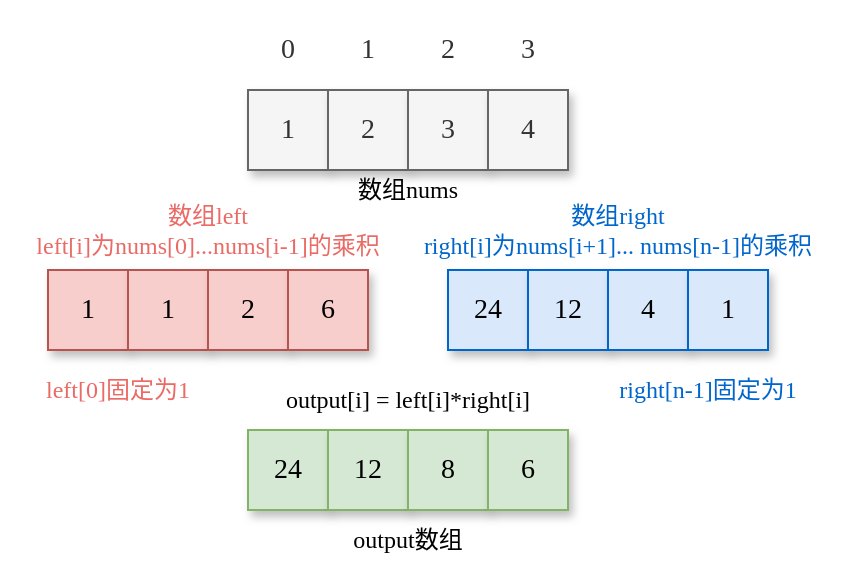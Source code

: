 <mxfile version="16.4.3" type="github">
  <diagram id="o-Pv2bOJUapB-mpDfF4H" name="第 1 页">
    <mxGraphModel dx="834" dy="446" grid="1" gridSize="10" guides="1" tooltips="1" connect="1" arrows="1" fold="1" page="1" pageScale="1" pageWidth="827" pageHeight="1169" background="#ffffff" math="0" shadow="0">
      <root>
        <mxCell id="0" />
        <mxCell id="1" parent="0" />
        <mxCell id="xrh3ME3UnnU4ar3DCZTJ-1" value="&lt;font style=&quot;font-size: 14px&quot; face=&quot;Comic Sans MS&quot;&gt;1&lt;/font&gt;" style="rounded=0;whiteSpace=wrap;html=1;fillColor=#f5f5f5;strokeColor=#666666;fontColor=#333333;shadow=1;" vertex="1" parent="1">
          <mxGeometry x="340" y="110" width="40" height="40" as="geometry" />
        </mxCell>
        <mxCell id="xrh3ME3UnnU4ar3DCZTJ-2" value="&lt;font style=&quot;font-size: 14px&quot; face=&quot;Comic Sans MS&quot;&gt;2&lt;/font&gt;" style="rounded=0;whiteSpace=wrap;html=1;fillColor=#f5f5f5;strokeColor=#666666;fontColor=#333333;shadow=1;" vertex="1" parent="1">
          <mxGeometry x="380" y="110" width="40" height="40" as="geometry" />
        </mxCell>
        <mxCell id="xrh3ME3UnnU4ar3DCZTJ-3" value="&lt;font style=&quot;font-size: 14px&quot; face=&quot;Comic Sans MS&quot;&gt;3&lt;/font&gt;" style="rounded=0;whiteSpace=wrap;html=1;fillColor=#f5f5f5;strokeColor=#666666;fontColor=#333333;shadow=1;" vertex="1" parent="1">
          <mxGeometry x="420" y="110" width="40" height="40" as="geometry" />
        </mxCell>
        <mxCell id="xrh3ME3UnnU4ar3DCZTJ-4" value="&lt;font style=&quot;font-size: 14px&quot; face=&quot;Comic Sans MS&quot;&gt;4&lt;/font&gt;" style="rounded=0;whiteSpace=wrap;html=1;fillColor=#f5f5f5;strokeColor=#666666;fontColor=#333333;shadow=1;" vertex="1" parent="1">
          <mxGeometry x="460" y="110" width="40" height="40" as="geometry" />
        </mxCell>
        <mxCell id="xrh3ME3UnnU4ar3DCZTJ-9" value="&lt;font style=&quot;font-size: 14px&quot; face=&quot;Comic Sans MS&quot;&gt;1&lt;/font&gt;" style="rounded=0;whiteSpace=wrap;html=1;fillColor=#f8cecc;strokeColor=#b85450;shadow=1;" vertex="1" parent="1">
          <mxGeometry x="240" y="200" width="40" height="40" as="geometry" />
        </mxCell>
        <mxCell id="xrh3ME3UnnU4ar3DCZTJ-10" value="&lt;font style=&quot;font-size: 14px&quot; face=&quot;Comic Sans MS&quot;&gt;1&lt;/font&gt;" style="rounded=0;whiteSpace=wrap;html=1;fillColor=#f8cecc;strokeColor=#b85450;shadow=1;" vertex="1" parent="1">
          <mxGeometry x="280" y="200" width="40" height="40" as="geometry" />
        </mxCell>
        <mxCell id="xrh3ME3UnnU4ar3DCZTJ-11" value="&lt;font style=&quot;font-size: 14px&quot; face=&quot;Comic Sans MS&quot;&gt;2&lt;/font&gt;" style="rounded=0;whiteSpace=wrap;html=1;fillColor=#f8cecc;strokeColor=#b85450;shadow=1;" vertex="1" parent="1">
          <mxGeometry x="320" y="200" width="40" height="40" as="geometry" />
        </mxCell>
        <mxCell id="xrh3ME3UnnU4ar3DCZTJ-12" value="&lt;font style=&quot;font-size: 14px&quot; face=&quot;Comic Sans MS&quot;&gt;6&lt;/font&gt;" style="rounded=0;whiteSpace=wrap;html=1;fillColor=#f8cecc;strokeColor=#b85450;shadow=1;" vertex="1" parent="1">
          <mxGeometry x="360" y="200" width="40" height="40" as="geometry" />
        </mxCell>
        <mxCell id="xrh3ME3UnnU4ar3DCZTJ-13" value="&lt;font style=&quot;font-size: 14px&quot; face=&quot;Comic Sans MS&quot;&gt;24&lt;/font&gt;" style="rounded=0;whiteSpace=wrap;html=1;fillColor=#dae8fc;strokeColor=#0066CC;shadow=1;" vertex="1" parent="1">
          <mxGeometry x="440" y="200" width="40" height="40" as="geometry" />
        </mxCell>
        <mxCell id="xrh3ME3UnnU4ar3DCZTJ-14" value="&lt;font style=&quot;font-size: 14px&quot; face=&quot;Comic Sans MS&quot;&gt;12&lt;/font&gt;" style="rounded=0;whiteSpace=wrap;html=1;fillColor=#dae8fc;strokeColor=#0066CC;shadow=1;" vertex="1" parent="1">
          <mxGeometry x="480" y="200" width="40" height="40" as="geometry" />
        </mxCell>
        <mxCell id="xrh3ME3UnnU4ar3DCZTJ-15" value="&lt;font style=&quot;font-size: 14px&quot; face=&quot;Comic Sans MS&quot;&gt;4&lt;/font&gt;" style="rounded=0;whiteSpace=wrap;html=1;fillColor=#dae8fc;strokeColor=#0066CC;shadow=1;" vertex="1" parent="1">
          <mxGeometry x="520" y="200" width="40" height="40" as="geometry" />
        </mxCell>
        <mxCell id="xrh3ME3UnnU4ar3DCZTJ-16" value="&lt;font style=&quot;font-size: 14px&quot; face=&quot;Comic Sans MS&quot;&gt;1&lt;/font&gt;" style="rounded=0;whiteSpace=wrap;html=1;fillColor=#dae8fc;strokeColor=#0066CC;shadow=1;" vertex="1" parent="1">
          <mxGeometry x="560" y="200" width="40" height="40" as="geometry" />
        </mxCell>
        <mxCell id="xrh3ME3UnnU4ar3DCZTJ-17" value="&lt;font style=&quot;font-size: 14px&quot; face=&quot;Comic Sans MS&quot;&gt;24&lt;/font&gt;" style="rounded=0;whiteSpace=wrap;html=1;fillColor=#d5e8d4;strokeColor=#82b366;shadow=1;" vertex="1" parent="1">
          <mxGeometry x="340" y="280" width="40" height="40" as="geometry" />
        </mxCell>
        <mxCell id="xrh3ME3UnnU4ar3DCZTJ-18" value="&lt;font style=&quot;font-size: 14px&quot; face=&quot;Comic Sans MS&quot;&gt;12&lt;/font&gt;" style="rounded=0;whiteSpace=wrap;html=1;fillColor=#d5e8d4;strokeColor=#82b366;shadow=1;" vertex="1" parent="1">
          <mxGeometry x="380" y="280" width="40" height="40" as="geometry" />
        </mxCell>
        <mxCell id="xrh3ME3UnnU4ar3DCZTJ-19" value="&lt;font style=&quot;font-size: 14px&quot; face=&quot;Comic Sans MS&quot;&gt;8&lt;/font&gt;" style="rounded=0;whiteSpace=wrap;html=1;fillColor=#d5e8d4;strokeColor=#82b366;shadow=1;" vertex="1" parent="1">
          <mxGeometry x="420" y="280" width="40" height="40" as="geometry" />
        </mxCell>
        <mxCell id="xrh3ME3UnnU4ar3DCZTJ-20" value="&lt;font style=&quot;font-size: 14px&quot; face=&quot;Comic Sans MS&quot;&gt;6&lt;/font&gt;" style="rounded=0;whiteSpace=wrap;html=1;fillColor=#d5e8d4;strokeColor=#82b366;shadow=1;" vertex="1" parent="1">
          <mxGeometry x="460" y="280" width="40" height="40" as="geometry" />
        </mxCell>
        <mxCell id="xrh3ME3UnnU4ar3DCZTJ-32" value="&lt;font style=&quot;font-size: 14px&quot; face=&quot;Comic Sans MS&quot;&gt;0&lt;/font&gt;" style="rounded=0;whiteSpace=wrap;html=1;fillColor=#f5f5f5;strokeColor=#666666;fontColor=#333333;shadow=1;opacity=0;" vertex="1" parent="1">
          <mxGeometry x="340" y="70" width="40" height="40" as="geometry" />
        </mxCell>
        <mxCell id="xrh3ME3UnnU4ar3DCZTJ-33" value="&lt;font style=&quot;font-size: 14px&quot; face=&quot;Comic Sans MS&quot;&gt;1&lt;/font&gt;" style="rounded=0;whiteSpace=wrap;html=1;fillColor=#f5f5f5;strokeColor=#666666;fontColor=#333333;shadow=1;opacity=0;" vertex="1" parent="1">
          <mxGeometry x="380" y="70" width="40" height="40" as="geometry" />
        </mxCell>
        <mxCell id="xrh3ME3UnnU4ar3DCZTJ-34" value="&lt;font style=&quot;font-size: 14px&quot; face=&quot;Comic Sans MS&quot;&gt;2&lt;/font&gt;" style="rounded=0;whiteSpace=wrap;html=1;fillColor=#f5f5f5;strokeColor=#666666;fontColor=#333333;shadow=1;opacity=0;" vertex="1" parent="1">
          <mxGeometry x="420" y="70" width="40" height="40" as="geometry" />
        </mxCell>
        <mxCell id="xrh3ME3UnnU4ar3DCZTJ-35" value="&lt;font style=&quot;font-size: 14px&quot; face=&quot;Comic Sans MS&quot;&gt;3&lt;/font&gt;" style="rounded=0;whiteSpace=wrap;html=1;fillColor=#f5f5f5;strokeColor=#666666;fontColor=#333333;shadow=1;opacity=0;" vertex="1" parent="1">
          <mxGeometry x="460" y="70" width="40" height="40" as="geometry" />
        </mxCell>
        <mxCell id="xrh3ME3UnnU4ar3DCZTJ-36" value="数组left&lt;br&gt;left[i]为&lt;span&gt;nums&lt;/span&gt;&lt;span&gt;[0]...&lt;/span&gt;&lt;span&gt;nums&lt;/span&gt;&lt;span&gt;[i-1]的乘积&lt;/span&gt;&lt;div class=&quot;okr-block-clipboard&quot;&gt;&lt;/div&gt;" style="text;html=1;strokeColor=none;fillColor=none;align=center;verticalAlign=middle;whiteSpace=wrap;rounded=0;shadow=1;fontFamily=Comic Sans MS;fontSize=12;fontColor=#EA6B66;opacity=0;" vertex="1" parent="1">
          <mxGeometry x="220" y="160" width="200" height="40" as="geometry" />
        </mxCell>
        <mxCell id="xrh3ME3UnnU4ar3DCZTJ-37" value="&lt;font color=&quot;#0066cc&quot;&gt;数组right&lt;br&gt;right[i]为&lt;span&gt;nums&lt;/span&gt;[i+1]...&amp;nbsp;&lt;span&gt;nums&lt;/span&gt;[n-1]的乘积&lt;/font&gt;" style="text;html=1;strokeColor=none;fillColor=none;align=center;verticalAlign=middle;whiteSpace=wrap;rounded=0;shadow=1;fontFamily=Comic Sans MS;fontSize=12;fontColor=#EA6B66;opacity=0;" vertex="1" parent="1">
          <mxGeometry x="420" y="160" width="210" height="40" as="geometry" />
        </mxCell>
        <mxCell id="xrh3ME3UnnU4ar3DCZTJ-38" value="&lt;div class=&quot;okr-block-clipboard&quot;&gt;&lt;/div&gt;&lt;font color=&quot;#000000&quot;&gt;&lt;span&gt;output&lt;/span&gt;数组&lt;/font&gt;" style="text;html=1;strokeColor=none;fillColor=none;align=center;verticalAlign=middle;whiteSpace=wrap;rounded=0;shadow=1;fontFamily=Comic Sans MS;fontSize=12;fontColor=#7EA6E0;opacity=0;" vertex="1" parent="1">
          <mxGeometry x="340" y="320" width="160" height="30" as="geometry" />
        </mxCell>
        <mxCell id="xrh3ME3UnnU4ar3DCZTJ-39" value="output[i] = left[i]*right[i]" style="text;html=1;strokeColor=none;fillColor=none;align=center;verticalAlign=middle;whiteSpace=wrap;rounded=0;shadow=1;fontFamily=Comic Sans MS;fontSize=12;fontColor=#000000;opacity=0;" vertex="1" parent="1">
          <mxGeometry x="340" y="250" width="160" height="30" as="geometry" />
        </mxCell>
        <mxCell id="xrh3ME3UnnU4ar3DCZTJ-40" value="数组nums" style="text;html=1;strokeColor=none;fillColor=none;align=center;verticalAlign=middle;whiteSpace=wrap;rounded=0;shadow=1;fontFamily=Comic Sans MS;fontSize=12;fontColor=#000000;opacity=0;" vertex="1" parent="1">
          <mxGeometry x="370" y="150" width="100" height="20" as="geometry" />
        </mxCell>
        <mxCell id="xrh3ME3UnnU4ar3DCZTJ-41" value="left[0]固定为1" style="text;html=1;strokeColor=none;fillColor=none;align=center;verticalAlign=middle;whiteSpace=wrap;rounded=0;shadow=1;fontFamily=Comic Sans MS;fontSize=12;fontColor=#EA6B66;opacity=0;" vertex="1" parent="1">
          <mxGeometry x="230" y="250" width="90" height="20" as="geometry" />
        </mxCell>
        <mxCell id="xrh3ME3UnnU4ar3DCZTJ-42" value="&lt;font color=&quot;#0066cc&quot;&gt;right[n-1]固定为1&lt;/font&gt;" style="text;html=1;strokeColor=none;fillColor=none;align=center;verticalAlign=middle;whiteSpace=wrap;rounded=0;shadow=1;fontFamily=Comic Sans MS;fontSize=12;fontColor=#EA6B66;opacity=0;" vertex="1" parent="1">
          <mxGeometry x="520" y="250" width="100" height="20" as="geometry" />
        </mxCell>
      </root>
    </mxGraphModel>
  </diagram>
</mxfile>
